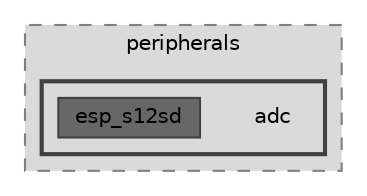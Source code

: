digraph "components/peripherals/adc"
{
 // LATEX_PDF_SIZE
  bgcolor="transparent";
  edge [fontname=Helvetica,fontsize=10,labelfontname=Helvetica,labelfontsize=10];
  node [fontname=Helvetica,fontsize=10,shape=box,height=0.2,width=0.4];
  compound=true
  subgraph clusterdir_1139401e013e97c428174aecf5949131 {
    graph [ bgcolor="#dadada", pencolor="grey50", label="peripherals", fontname=Helvetica,fontsize=10 style="filled,dashed", URL="dir_1139401e013e97c428174aecf5949131.html",tooltip=""]
  subgraph clusterdir_a87af8da8c50dd083239872e4f42b4ca {
    graph [ bgcolor="#dadada", pencolor="grey25", label="", fontname=Helvetica,fontsize=10 style="filled,bold", URL="dir_a87af8da8c50dd083239872e4f42b4ca.html",tooltip=""]
    dir_a87af8da8c50dd083239872e4f42b4ca [shape=plaintext, label="adc"];
  dir_138a6d96788770d16d4c46b49da5c378 [label="esp_s12sd", fillcolor="#676767", color="grey25", style="filled", URL="dir_138a6d96788770d16d4c46b49da5c378.html",tooltip=""];
  }
  }
}

